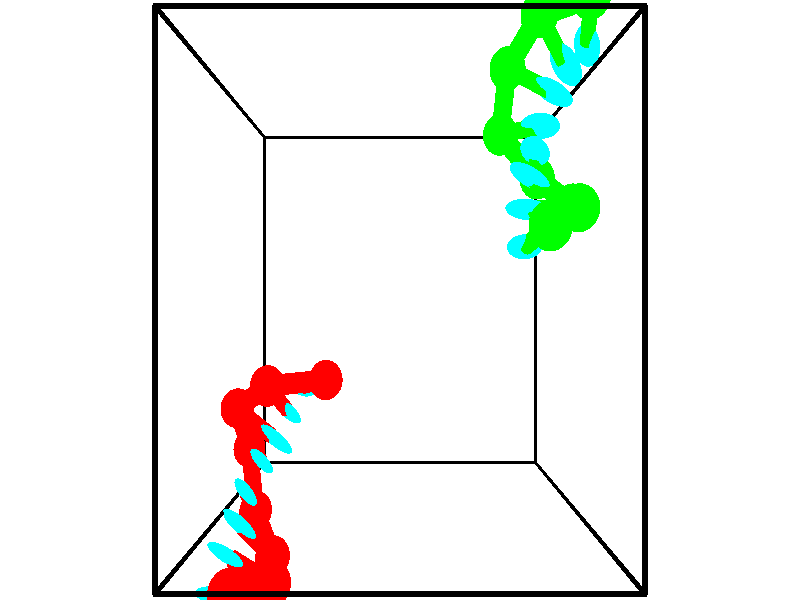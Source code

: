 // switches for output
#declare DRAW_BASES = 1; // possible values are 0, 1; only relevant for DNA ribbons
#declare DRAW_BASES_TYPE = 3; // possible values are 1, 2, 3; only relevant for DNA ribbons
#declare DRAW_FOG = 0; // set to 1 to enable fog

#include "colors.inc"

#include "transforms.inc"
background { rgb <1, 1, 1>}

#default {
   normal{
       ripples 0.25
       frequency 0.20
       turbulence 0.2
       lambda 5
   }
	finish {
		phong 0.1
		phong_size 40.
	}
}

// original window dimensions: 1024x640


// camera settings

camera {
	sky <-0, 1, 0>
	up <-0, 1, 0>
	right 1.6 * <1, 0, 0>
	location <2.5, 2.5, 11.1562>
	look_at <2.5, 2.5, 2.5>
	direction <0, 0, -8.6562>
	angle 67.0682
}


# declare cpy_camera_pos = <2.5, 2.5, 11.1562>;
# if (DRAW_FOG = 1)
fog {
	fog_type 2
	up vnormalize(cpy_camera_pos)
	color rgbt<1,1,1,0.3>
	distance 1e-5
	fog_alt 3e-3
	fog_offset 4
}
# end


// LIGHTS

# declare lum = 6;
global_settings {
	ambient_light rgb lum * <0.05, 0.05, 0.05>
	max_trace_level 15
}# declare cpy_direct_light_amount = 0.25;
light_source
{	1000 * <-1, -1, 1>,
	rgb lum * cpy_direct_light_amount
	parallel
}

light_source
{	1000 * <1, 1, -1>,
	rgb lum * cpy_direct_light_amount
	parallel
}

// strand 0

// nucleotide -1

// particle -1
sphere {
	<1.388078, 1.500531, 2.107074> 0.250000
	pigment { color rgbt <1,0,0,0> }
	no_shadow
}
cylinder {
	<1.139091, 1.417160, 1.805321>,  <0.989700, 1.367138, 1.624269>, 0.100000
	pigment { color rgbt <1,0,0,0> }
	no_shadow
}
cylinder {
	<1.139091, 1.417160, 1.805321>,  <1.388078, 1.500531, 2.107074>, 0.100000
	pigment { color rgbt <1,0,0,0> }
	no_shadow
}

// particle -1
sphere {
	<1.139091, 1.417160, 1.805321> 0.100000
	pigment { color rgbt <1,0,0,0> }
	no_shadow
}
sphere {
	0, 1
	scale<0.080000,0.200000,0.300000>
	matrix <-0.363096, -0.776974, 0.514270,
		-0.693323, 0.594029, 0.407961,
		-0.622466, -0.208426, -0.754383,
		0.952352, 1.354632, 1.579006>
	pigment { color rgbt <0,1,1,0> }
	no_shadow
}
cylinder {
	<0.572266, 1.457955, 2.373341>,  <1.388078, 1.500531, 2.107074>, 0.130000
	pigment { color rgbt <1,0,0,0> }
	no_shadow
}

// nucleotide -1

// particle -1
sphere {
	<0.572266, 1.457955, 2.373341> 0.250000
	pigment { color rgbt <1,0,0,0> }
	no_shadow
}
cylinder {
	<0.683266, 1.236191, 2.059494>,  <0.749866, 1.103132, 1.871186>, 0.100000
	pigment { color rgbt <1,0,0,0> }
	no_shadow
}
cylinder {
	<0.683266, 1.236191, 2.059494>,  <0.572266, 1.457955, 2.373341>, 0.100000
	pigment { color rgbt <1,0,0,0> }
	no_shadow
}

// particle -1
sphere {
	<0.683266, 1.236191, 2.059494> 0.100000
	pigment { color rgbt <1,0,0,0> }
	no_shadow
}
sphere {
	0, 1
	scale<0.080000,0.200000,0.300000>
	matrix <-0.460357, -0.793560, 0.397912,
		-0.843247, 0.250784, -0.475439,
		0.277500, -0.554410, -0.784617,
		0.766516, 1.069868, 1.824109>
	pigment { color rgbt <0,1,1,0> }
	no_shadow
}
cylinder {
	<0.020724, 1.123505, 1.940679>,  <0.572266, 1.457955, 2.373341>, 0.130000
	pigment { color rgbt <1,0,0,0> }
	no_shadow
}

// nucleotide -1

// particle -1
sphere {
	<0.020724, 1.123505, 1.940679> 0.250000
	pigment { color rgbt <1,0,0,0> }
	no_shadow
}
cylinder {
	<0.354446, 0.903809, 1.959732>,  <0.554680, 0.771991, 1.971164>, 0.100000
	pigment { color rgbt <1,0,0,0> }
	no_shadow
}
cylinder {
	<0.354446, 0.903809, 1.959732>,  <0.020724, 1.123505, 1.940679>, 0.100000
	pigment { color rgbt <1,0,0,0> }
	no_shadow
}

// particle -1
sphere {
	<0.354446, 0.903809, 1.959732> 0.100000
	pigment { color rgbt <1,0,0,0> }
	no_shadow
}
sphere {
	0, 1
	scale<0.080000,0.200000,0.300000>
	matrix <-0.500923, -0.719149, 0.481561,
		-0.230239, -0.425629, -0.875117,
		0.834306, -0.549241, 0.047632,
		0.604738, 0.739036, 1.974021>
	pigment { color rgbt <0,1,1,0> }
	no_shadow
}
cylinder {
	<0.070862, 0.503447, 1.411659>,  <0.020724, 1.123505, 1.940679>, 0.130000
	pigment { color rgbt <1,0,0,0> }
	no_shadow
}

// nucleotide -1

// particle -1
sphere {
	<0.070862, 0.503447, 1.411659> 0.250000
	pigment { color rgbt <1,0,0,0> }
	no_shadow
}
cylinder {
	<0.262466, 0.484802, 1.762287>,  <0.377429, 0.473615, 1.972664>, 0.100000
	pigment { color rgbt <1,0,0,0> }
	no_shadow
}
cylinder {
	<0.262466, 0.484802, 1.762287>,  <0.070862, 0.503447, 1.411659>, 0.100000
	pigment { color rgbt <1,0,0,0> }
	no_shadow
}

// particle -1
sphere {
	<0.262466, 0.484802, 1.762287> 0.100000
	pigment { color rgbt <1,0,0,0> }
	no_shadow
}
sphere {
	0, 1
	scale<0.080000,0.200000,0.300000>
	matrix <-0.635190, -0.707643, 0.309477,
		0.605873, -0.705031, -0.368576,
		0.479011, -0.046612, 0.876571,
		0.406170, 0.470819, 2.025258>
	pigment { color rgbt <0,1,1,0> }
	no_shadow
}
cylinder {
	<0.228339, -0.263182, 1.651157>,  <0.070862, 0.503447, 1.411659>, 0.130000
	pigment { color rgbt <1,0,0,0> }
	no_shadow
}

// nucleotide -1

// particle -1
sphere {
	<0.228339, -0.263182, 1.651157> 0.250000
	pigment { color rgbt <1,0,0,0> }
	no_shadow
}
cylinder {
	<0.223022, -0.038116, 1.981789>,  <0.219833, 0.096923, 2.180168>, 0.100000
	pigment { color rgbt <1,0,0,0> }
	no_shadow
}
cylinder {
	<0.223022, -0.038116, 1.981789>,  <0.228339, -0.263182, 1.651157>, 0.100000
	pigment { color rgbt <1,0,0,0> }
	no_shadow
}

// particle -1
sphere {
	<0.223022, -0.038116, 1.981789> 0.100000
	pigment { color rgbt <1,0,0,0> }
	no_shadow
}
sphere {
	0, 1
	scale<0.080000,0.200000,0.300000>
	matrix <-0.612392, -0.658059, 0.438104,
		0.790443, -0.500368, 0.353316,
		-0.013290, 0.562664, 0.826579,
		0.219035, 0.130683, 2.229762>
	pigment { color rgbt <0,1,1,0> }
	no_shadow
}
cylinder {
	<0.622987, -0.651596, 2.264804>,  <0.228339, -0.263182, 1.651157>, 0.130000
	pigment { color rgbt <1,0,0,0> }
	no_shadow
}

// nucleotide -1

// particle -1
sphere {
	<0.622987, -0.651596, 2.264804> 0.250000
	pigment { color rgbt <1,0,0,0> }
	no_shadow
}
cylinder {
	<0.390198, -0.373962, 2.434299>,  <0.250524, -0.207382, 2.535997>, 0.100000
	pigment { color rgbt <1,0,0,0> }
	no_shadow
}
cylinder {
	<0.390198, -0.373962, 2.434299>,  <0.622987, -0.651596, 2.264804>, 0.100000
	pigment { color rgbt <1,0,0,0> }
	no_shadow
}

// particle -1
sphere {
	<0.390198, -0.373962, 2.434299> 0.100000
	pigment { color rgbt <1,0,0,0> }
	no_shadow
}
sphere {
	0, 1
	scale<0.080000,0.200000,0.300000>
	matrix <-0.438309, -0.706632, 0.555479,
		0.684976, 0.137545, 0.715464,
		-0.581973, 0.694084, 0.423739,
		0.215606, -0.165737, 2.561421>
	pigment { color rgbt <0,1,1,0> }
	no_shadow
}
cylinder {
	<0.771146, -0.700013, 2.993882>,  <0.622987, -0.651596, 2.264804>, 0.130000
	pigment { color rgbt <1,0,0,0> }
	no_shadow
}

// nucleotide -1

// particle -1
sphere {
	<0.771146, -0.700013, 2.993882> 0.250000
	pigment { color rgbt <1,0,0,0> }
	no_shadow
}
cylinder {
	<0.410347, -0.532333, 2.952560>,  <0.193867, -0.431726, 2.927768>, 0.100000
	pigment { color rgbt <1,0,0,0> }
	no_shadow
}
cylinder {
	<0.410347, -0.532333, 2.952560>,  <0.771146, -0.700013, 2.993882>, 0.100000
	pigment { color rgbt <1,0,0,0> }
	no_shadow
}

// particle -1
sphere {
	<0.410347, -0.532333, 2.952560> 0.100000
	pigment { color rgbt <1,0,0,0> }
	no_shadow
}
sphere {
	0, 1
	scale<0.080000,0.200000,0.300000>
	matrix <-0.422970, -0.810028, 0.406143,
		0.086576, 0.410034, 0.907952,
		-0.901999, 0.419198, -0.103303,
		0.139747, -0.406574, 2.921570>
	pigment { color rgbt <0,1,1,0> }
	no_shadow
}
cylinder {
	<0.370095, -0.528367, 3.683694>,  <0.771146, -0.700013, 2.993882>, 0.130000
	pigment { color rgbt <1,0,0,0> }
	no_shadow
}

// nucleotide -1

// particle -1
sphere {
	<0.370095, -0.528367, 3.683694> 0.250000
	pigment { color rgbt <1,0,0,0> }
	no_shadow
}
cylinder {
	<0.154373, -0.661163, 3.374130>,  <0.024940, -0.740841, 3.188392>, 0.100000
	pigment { color rgbt <1,0,0,0> }
	no_shadow
}
cylinder {
	<0.154373, -0.661163, 3.374130>,  <0.370095, -0.528367, 3.683694>, 0.100000
	pigment { color rgbt <1,0,0,0> }
	no_shadow
}

// particle -1
sphere {
	<0.154373, -0.661163, 3.374130> 0.100000
	pigment { color rgbt <1,0,0,0> }
	no_shadow
}
sphere {
	0, 1
	scale<0.080000,0.200000,0.300000>
	matrix <-0.115310, -0.881240, 0.458388,
		-0.834179, 0.336450, 0.436974,
		-0.539304, -0.331990, -0.773908,
		-0.007418, -0.760760, 3.141958>
	pigment { color rgbt <0,1,1,0> }
	no_shadow
}
// strand 1

// nucleotide -1

// particle -1
sphere {
	<4.244498, 3.219743, 4.163359> 0.250000
	pigment { color rgbt <0,1,0,0> }
	no_shadow
}
cylinder {
	<4.148438, 3.128006, 3.786057>,  <4.090801, 3.072964, 3.559675>, 0.100000
	pigment { color rgbt <0,1,0,0> }
	no_shadow
}
cylinder {
	<4.148438, 3.128006, 3.786057>,  <4.244498, 3.219743, 4.163359>, 0.100000
	pigment { color rgbt <0,1,0,0> }
	no_shadow
}

// particle -1
sphere {
	<4.148438, 3.128006, 3.786057> 0.100000
	pigment { color rgbt <0,1,0,0> }
	no_shadow
}
sphere {
	0, 1
	scale<0.080000,0.200000,0.300000>
	matrix <0.249751, 0.924383, -0.288339,
		0.938058, -0.304824, -0.164712,
		-0.240150, -0.229342, -0.943255,
		4.076392, 3.059203, 3.503080>
	pigment { color rgbt <0,1,1,0> }
	no_shadow
}
cylinder {
	<4.711085, 3.448339, 3.700343>,  <4.244498, 3.219743, 4.163359>, 0.130000
	pigment { color rgbt <0,1,0,0> }
	no_shadow
}

// nucleotide -1

// particle -1
sphere {
	<4.711085, 3.448339, 3.700343> 0.250000
	pigment { color rgbt <0,1,0,0> }
	no_shadow
}
cylinder {
	<4.396225, 3.468964, 3.454502>,  <4.207309, 3.481338, 3.306998>, 0.100000
	pigment { color rgbt <0,1,0,0> }
	no_shadow
}
cylinder {
	<4.396225, 3.468964, 3.454502>,  <4.711085, 3.448339, 3.700343>, 0.100000
	pigment { color rgbt <0,1,0,0> }
	no_shadow
}

// particle -1
sphere {
	<4.396225, 3.468964, 3.454502> 0.100000
	pigment { color rgbt <0,1,0,0> }
	no_shadow
}
sphere {
	0, 1
	scale<0.080000,0.200000,0.300000>
	matrix <0.262539, 0.929721, -0.258249,
		0.558093, -0.364637, -0.745367,
		-0.787150, 0.051561, -0.614602,
		4.160080, 3.484432, 3.270121>
	pigment { color rgbt <0,1,1,0> }
	no_shadow
}
cylinder {
	<4.837375, 3.565045, 2.962872>,  <4.711085, 3.448339, 3.700343>, 0.130000
	pigment { color rgbt <0,1,0,0> }
	no_shadow
}

// nucleotide -1

// particle -1
sphere {
	<4.837375, 3.565045, 2.962872> 0.250000
	pigment { color rgbt <0,1,0,0> }
	no_shadow
}
cylinder {
	<4.488411, 3.735779, 3.058128>,  <4.279032, 3.838219, 3.115282>, 0.100000
	pigment { color rgbt <0,1,0,0> }
	no_shadow
}
cylinder {
	<4.488411, 3.735779, 3.058128>,  <4.837375, 3.565045, 2.962872>, 0.100000
	pigment { color rgbt <0,1,0,0> }
	no_shadow
}

// particle -1
sphere {
	<4.488411, 3.735779, 3.058128> 0.100000
	pigment { color rgbt <0,1,0,0> }
	no_shadow
}
sphere {
	0, 1
	scale<0.080000,0.200000,0.300000>
	matrix <0.389402, 0.901436, -0.189156,
		-0.295408, -0.072289, -0.952632,
		-0.872411, 0.426835, 0.238142,
		4.226688, 3.863829, 3.129571>
	pigment { color rgbt <0,1,1,0> }
	no_shadow
}
cylinder {
	<4.501472, 3.974321, 2.350615>,  <4.837375, 3.565045, 2.962872>, 0.130000
	pigment { color rgbt <0,1,0,0> }
	no_shadow
}

// nucleotide -1

// particle -1
sphere {
	<4.501472, 3.974321, 2.350615> 0.250000
	pigment { color rgbt <0,1,0,0> }
	no_shadow
}
cylinder {
	<4.401028, 4.089050, 2.720409>,  <4.340761, 4.157888, 2.942286>, 0.100000
	pigment { color rgbt <0,1,0,0> }
	no_shadow
}
cylinder {
	<4.401028, 4.089050, 2.720409>,  <4.501472, 3.974321, 2.350615>, 0.100000
	pigment { color rgbt <0,1,0,0> }
	no_shadow
}

// particle -1
sphere {
	<4.401028, 4.089050, 2.720409> 0.100000
	pigment { color rgbt <0,1,0,0> }
	no_shadow
}
sphere {
	0, 1
	scale<0.080000,0.200000,0.300000>
	matrix <0.305691, 0.929709, -0.205411,
		-0.918420, 0.231026, -0.321140,
		-0.251112, 0.286823, 0.924487,
		4.325694, 4.175097, 2.997756>
	pigment { color rgbt <0,1,1,0> }
	no_shadow
}
cylinder {
	<3.967240, 4.516548, 2.315442>,  <4.501472, 3.974321, 2.350615>, 0.130000
	pigment { color rgbt <0,1,0,0> }
	no_shadow
}

// nucleotide -1

// particle -1
sphere {
	<3.967240, 4.516548, 2.315442> 0.250000
	pigment { color rgbt <0,1,0,0> }
	no_shadow
}
cylinder {
	<4.231380, 4.505341, 2.615616>,  <4.389864, 4.498616, 2.795720>, 0.100000
	pigment { color rgbt <0,1,0,0> }
	no_shadow
}
cylinder {
	<4.231380, 4.505341, 2.615616>,  <3.967240, 4.516548, 2.315442>, 0.100000
	pigment { color rgbt <0,1,0,0> }
	no_shadow
}

// particle -1
sphere {
	<4.231380, 4.505341, 2.615616> 0.100000
	pigment { color rgbt <0,1,0,0> }
	no_shadow
}
sphere {
	0, 1
	scale<0.080000,0.200000,0.300000>
	matrix <0.392267, 0.865003, -0.312883,
		-0.640362, 0.500983, 0.582196,
		0.660351, -0.028017, 0.750434,
		4.429486, 4.496935, 2.840746>
	pigment { color rgbt <0,1,1,0> }
	no_shadow
}
cylinder {
	<4.016098, 5.220422, 2.638887>,  <3.967240, 4.516548, 2.315442>, 0.130000
	pigment { color rgbt <0,1,0,0> }
	no_shadow
}

// nucleotide -1

// particle -1
sphere {
	<4.016098, 5.220422, 2.638887> 0.250000
	pigment { color rgbt <0,1,0,0> }
	no_shadow
}
cylinder {
	<4.352116, 5.033081, 2.748409>,  <4.553727, 4.920677, 2.814123>, 0.100000
	pigment { color rgbt <0,1,0,0> }
	no_shadow
}
cylinder {
	<4.352116, 5.033081, 2.748409>,  <4.016098, 5.220422, 2.638887>, 0.100000
	pigment { color rgbt <0,1,0,0> }
	no_shadow
}

// particle -1
sphere {
	<4.352116, 5.033081, 2.748409> 0.100000
	pigment { color rgbt <0,1,0,0> }
	no_shadow
}
sphere {
	0, 1
	scale<0.080000,0.200000,0.300000>
	matrix <0.523778, 0.831658, -0.184395,
		-0.141351, 0.298314, 0.943943,
		0.840045, -0.468352, 0.273806,
		4.604129, 4.892575, 2.830551>
	pigment { color rgbt <0,1,1,0> }
	no_shadow
}
cylinder {
	<4.372958, 5.691471, 3.054652>,  <4.016098, 5.220422, 2.638887>, 0.130000
	pigment { color rgbt <0,1,0,0> }
	no_shadow
}

// nucleotide -1

// particle -1
sphere {
	<4.372958, 5.691471, 3.054652> 0.250000
	pigment { color rgbt <0,1,0,0> }
	no_shadow
}
cylinder {
	<4.619896, 5.426361, 2.885128>,  <4.768059, 5.267295, 2.783413>, 0.100000
	pigment { color rgbt <0,1,0,0> }
	no_shadow
}
cylinder {
	<4.619896, 5.426361, 2.885128>,  <4.372958, 5.691471, 3.054652>, 0.100000
	pigment { color rgbt <0,1,0,0> }
	no_shadow
}

// particle -1
sphere {
	<4.619896, 5.426361, 2.885128> 0.100000
	pigment { color rgbt <0,1,0,0> }
	no_shadow
}
sphere {
	0, 1
	scale<0.080000,0.200000,0.300000>
	matrix <0.508293, 0.747222, -0.428133,
		0.600436, 0.048886, 0.798177,
		0.617345, -0.662774, -0.423811,
		4.805099, 5.227529, 2.757985>
	pigment { color rgbt <0,1,1,0> }
	no_shadow
}
cylinder {
	<4.998061, 5.808078, 3.281937>,  <4.372958, 5.691471, 3.054652>, 0.130000
	pigment { color rgbt <0,1,0,0> }
	no_shadow
}

// nucleotide -1

// particle -1
sphere {
	<4.998061, 5.808078, 3.281937> 0.250000
	pigment { color rgbt <0,1,0,0> }
	no_shadow
}
cylinder {
	<5.070618, 5.616165, 2.938564>,  <5.114152, 5.501018, 2.732541>, 0.100000
	pigment { color rgbt <0,1,0,0> }
	no_shadow
}
cylinder {
	<5.070618, 5.616165, 2.938564>,  <4.998061, 5.808078, 3.281937>, 0.100000
	pigment { color rgbt <0,1,0,0> }
	no_shadow
}

// particle -1
sphere {
	<5.070618, 5.616165, 2.938564> 0.100000
	pigment { color rgbt <0,1,0,0> }
	no_shadow
}
sphere {
	0, 1
	scale<0.080000,0.200000,0.300000>
	matrix <0.641283, 0.719493, -0.266621,
		0.745556, -0.502135, 0.438187,
		0.181392, -0.479782, -0.858432,
		5.125035, 5.472230, 2.681035>
	pigment { color rgbt <0,1,1,0> }
	no_shadow
}
// box output
cylinder {
	<0.000000, 0.000000, 0.000000>,  <5.000000, 0.000000, 0.000000>, 0.025000
	pigment { color rgbt <0,0,0,0> }
	no_shadow
}
cylinder {
	<0.000000, 0.000000, 0.000000>,  <0.000000, 5.000000, 0.000000>, 0.025000
	pigment { color rgbt <0,0,0,0> }
	no_shadow
}
cylinder {
	<0.000000, 0.000000, 0.000000>,  <0.000000, 0.000000, 5.000000>, 0.025000
	pigment { color rgbt <0,0,0,0> }
	no_shadow
}
cylinder {
	<5.000000, 5.000000, 5.000000>,  <0.000000, 5.000000, 5.000000>, 0.025000
	pigment { color rgbt <0,0,0,0> }
	no_shadow
}
cylinder {
	<5.000000, 5.000000, 5.000000>,  <5.000000, 0.000000, 5.000000>, 0.025000
	pigment { color rgbt <0,0,0,0> }
	no_shadow
}
cylinder {
	<5.000000, 5.000000, 5.000000>,  <5.000000, 5.000000, 0.000000>, 0.025000
	pigment { color rgbt <0,0,0,0> }
	no_shadow
}
cylinder {
	<0.000000, 0.000000, 5.000000>,  <0.000000, 5.000000, 5.000000>, 0.025000
	pigment { color rgbt <0,0,0,0> }
	no_shadow
}
cylinder {
	<0.000000, 0.000000, 5.000000>,  <5.000000, 0.000000, 5.000000>, 0.025000
	pigment { color rgbt <0,0,0,0> }
	no_shadow
}
cylinder {
	<5.000000, 5.000000, 0.000000>,  <0.000000, 5.000000, 0.000000>, 0.025000
	pigment { color rgbt <0,0,0,0> }
	no_shadow
}
cylinder {
	<5.000000, 5.000000, 0.000000>,  <5.000000, 0.000000, 0.000000>, 0.025000
	pigment { color rgbt <0,0,0,0> }
	no_shadow
}
cylinder {
	<5.000000, 0.000000, 5.000000>,  <5.000000, 0.000000, 0.000000>, 0.025000
	pigment { color rgbt <0,0,0,0> }
	no_shadow
}
cylinder {
	<0.000000, 5.000000, 0.000000>,  <0.000000, 5.000000, 5.000000>, 0.025000
	pigment { color rgbt <0,0,0,0> }
	no_shadow
}
// end of box output
